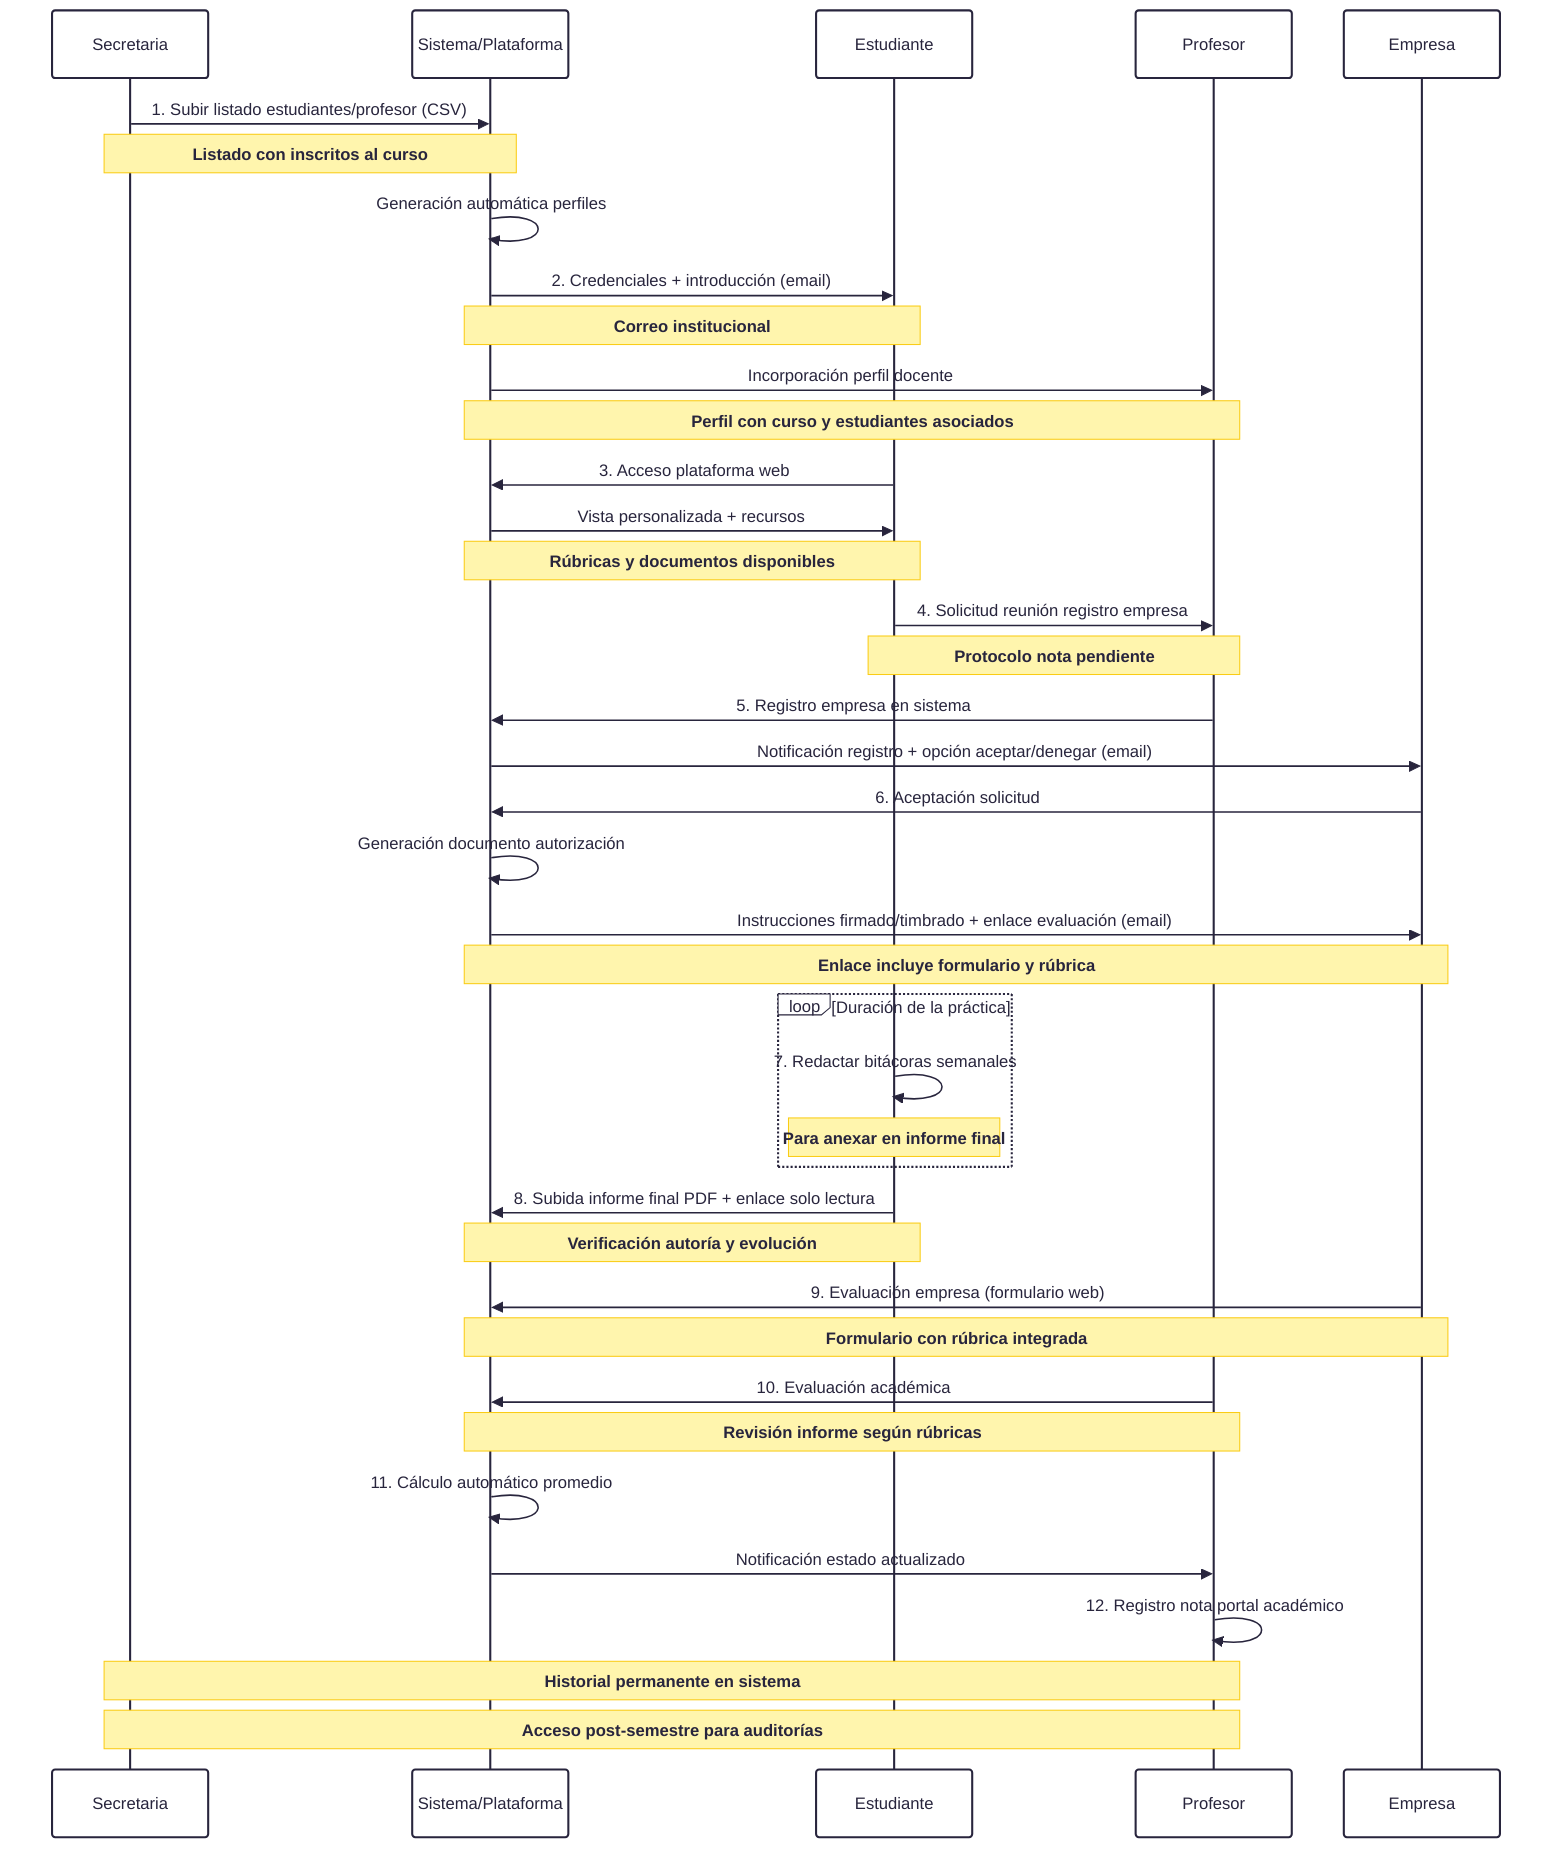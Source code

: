 ---
config:
  theme: redux
---
sequenceDiagram    
    participant S as Secretaria
    participant Sis as Sistema/Plataforma
    participant E as Estudiante
    participant P as Profesor
    participant Em as Empresa
    S->>Sis: 1. Subir listado estudiantes/profesor (CSV)
    Note over S,Sis: Listado con inscritos al curso
    Sis->>Sis: Generación automática perfiles
    Sis->>E: 2. Credenciales + introducción (email)
    Note over Sis,E: Correo institucional
    Sis->>P: Incorporación perfil docente
    Note over Sis,P: Perfil con curso y estudiantes asociados
    E->>Sis: 3. Acceso plataforma web
    Sis->>E: Vista personalizada + recursos
    Note over Sis,E: Rúbricas y documentos disponibles
    E->>P: 4. Solicitud reunión registro empresa
    Note over E,P: Protocolo nota pendiente
    P->>Sis: 5. Registro empresa en sistema
    Sis->>Em: Notificación registro + opción aceptar/denegar (email)
    Em->>Sis: 6. Aceptación solicitud
    Sis->>Sis: Generación documento autorización
    Sis->>Em: Instrucciones firmado/timbrado + enlace evaluación (email)
    Note over Sis,Em: Enlace incluye formulario y rúbrica
    loop Duración de la práctica
        E->>E: 7. Redactar bitácoras semanales
        Note over E: Para anexar en informe final
    end
    E->>Sis: 8. Subida informe final PDF + enlace solo lectura
    Note over E,Sis: Verificación autoría y evolución
    Em->>Sis: 9. Evaluación empresa (formulario web)
    Note over Em,Sis: Formulario con rúbrica integrada
    P->>Sis: 10. Evaluación académica
    Note over P,Sis: Revisión informe según rúbricas
    Sis->>Sis: 11. Cálculo automático promedio
    Sis->>P: Notificación estado actualizado
    P->>P: 12. Registro nota portal académico
    Note over S,P: Historial permanente en sistema
    Note over S,P: Acceso post-semestre para auditorías